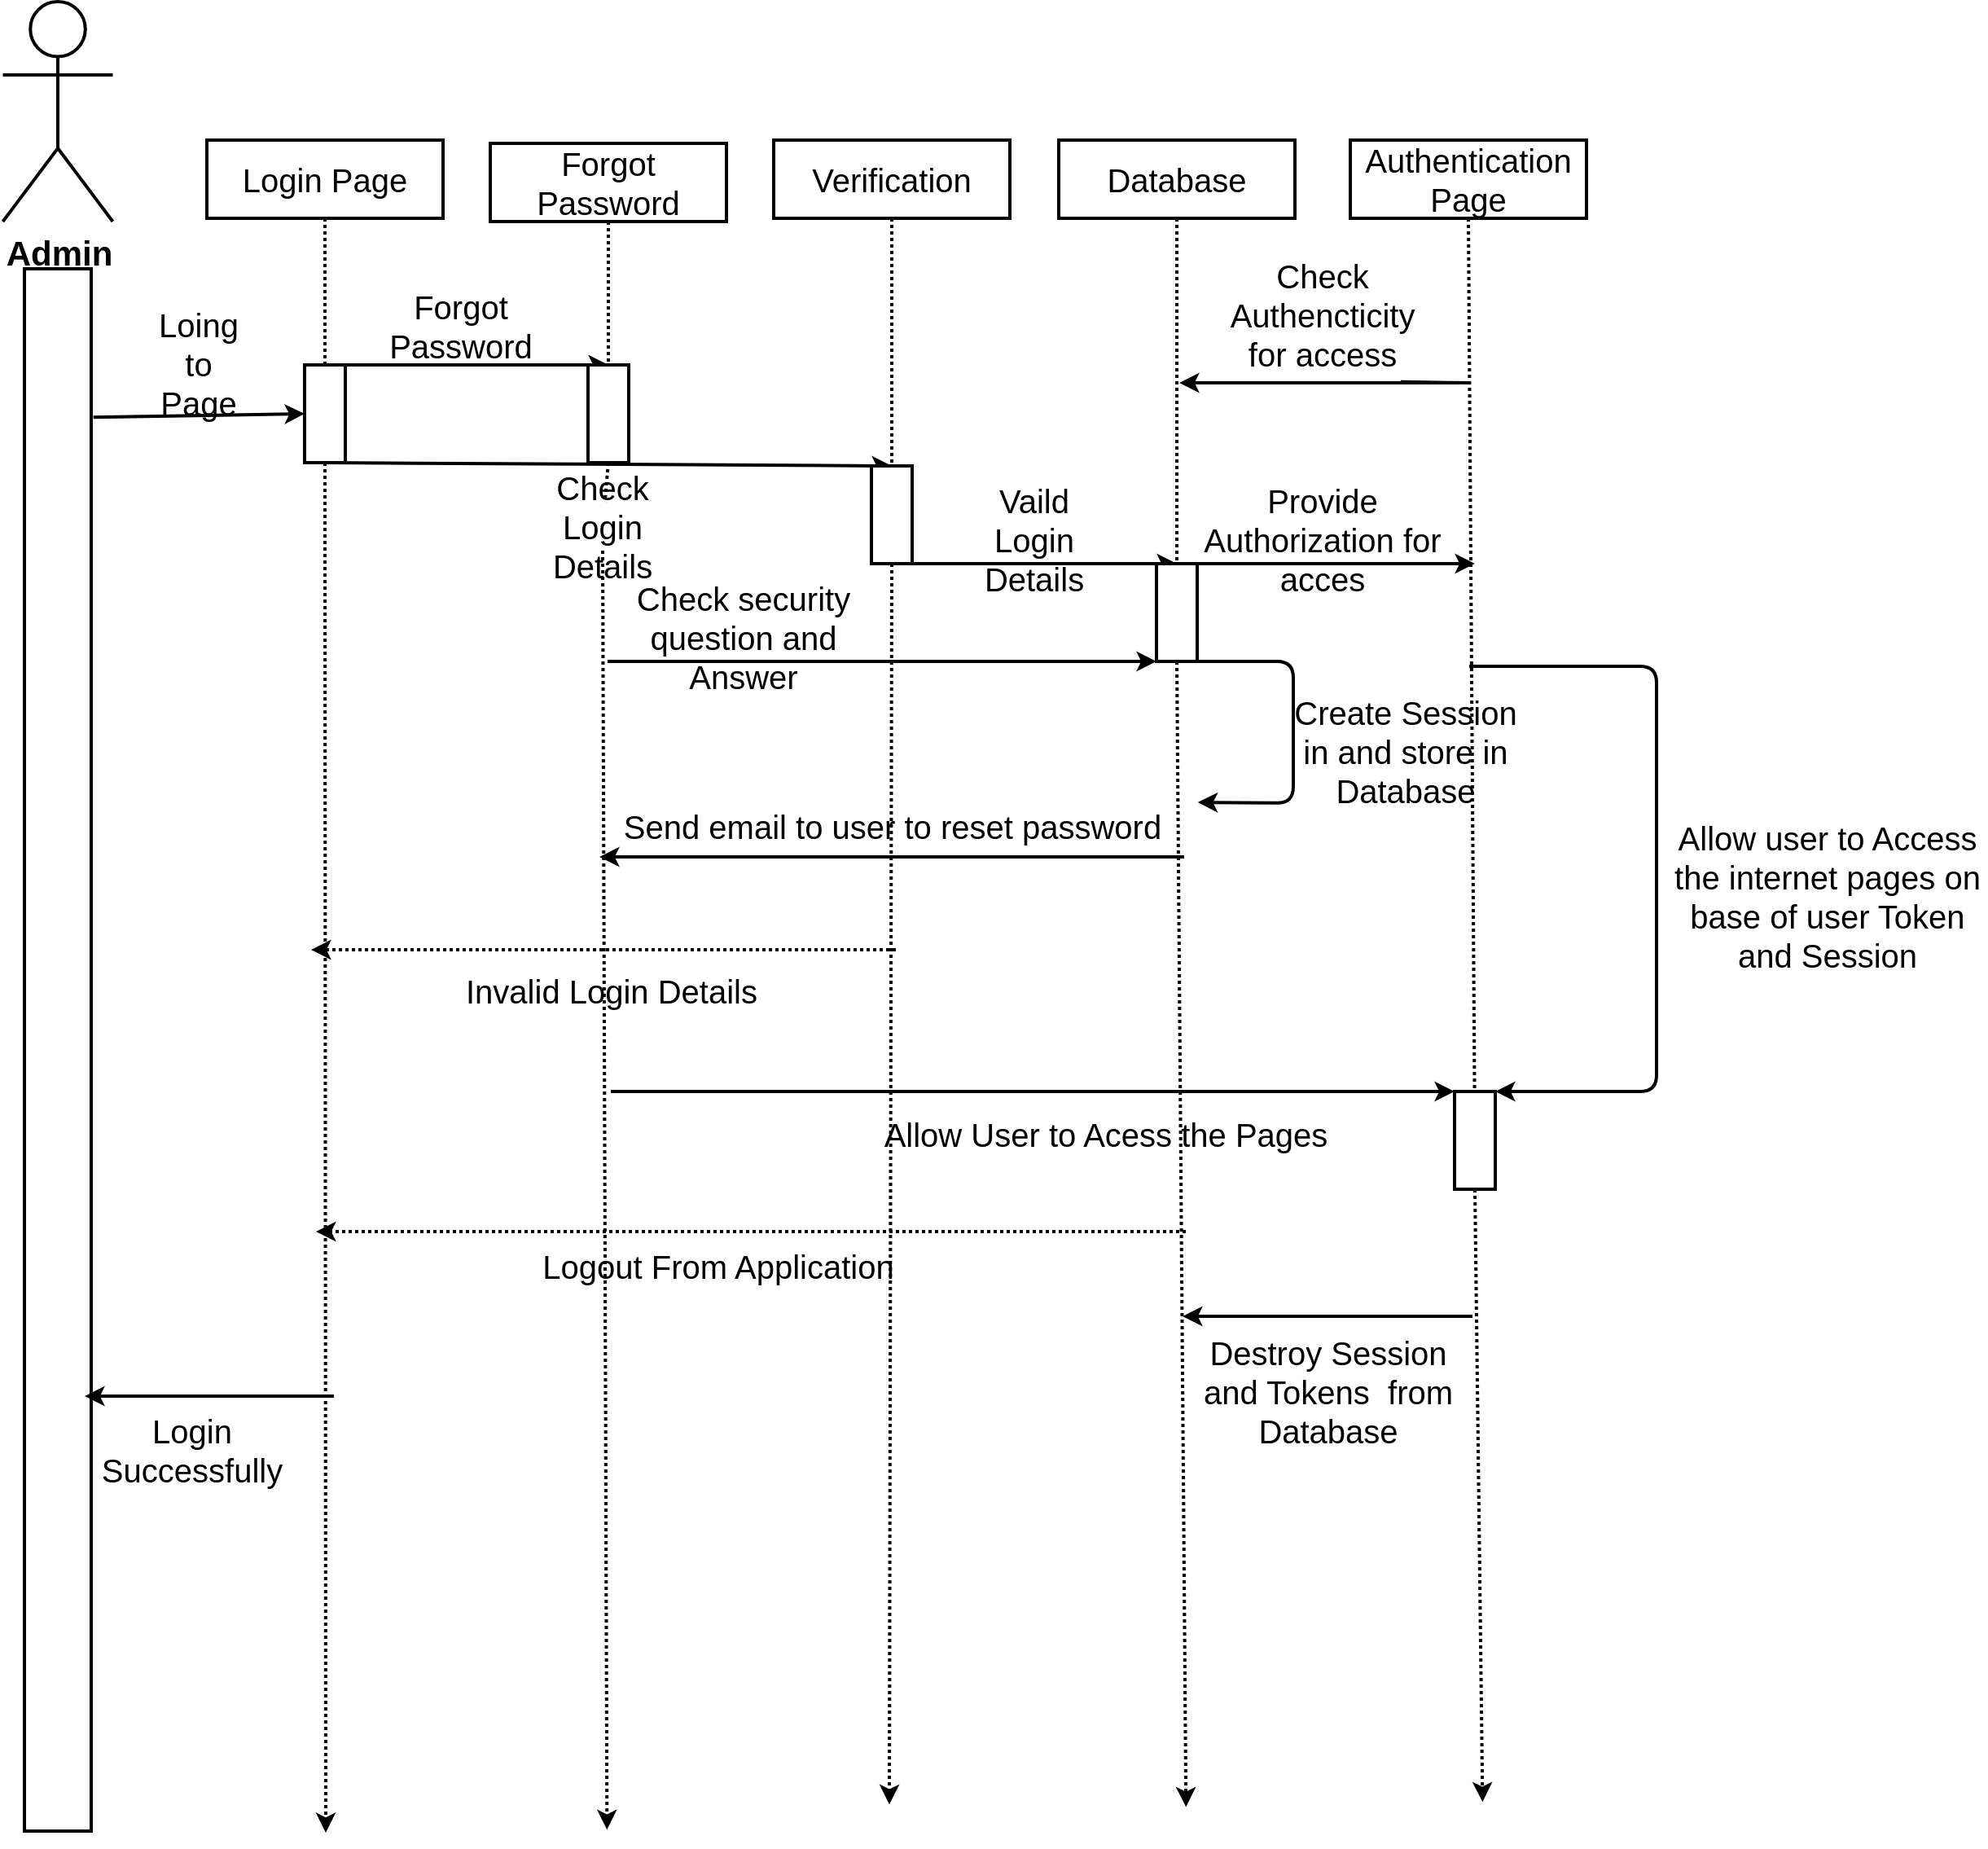 <mxfile>
    <diagram id="6hhBz4K5Bwa4blwoHBgN" name="Page-1">
        <mxGraphModel dx="1551" dy="969" grid="0" gridSize="10" guides="1" tooltips="1" connect="1" arrows="1" fold="1" page="0" pageScale="1" pageWidth="827" pageHeight="1169" background="#ffffff" math="0" shadow="0">
            <root>
                <mxCell id="0"/>
                <mxCell id="1" parent="0"/>
                <mxCell id="9" style="edgeStyle=none;html=1;exitX=0.5;exitY=1;exitDx=0;exitDy=0;strokeColor=#000000;strokeWidth=2;dashed=1;dashPattern=1 1;startArrow=none;" edge="1" parent="1" source="14">
                    <mxGeometry relative="1" as="geometry">
                        <mxPoint x="121" y="1155" as="targetPoint"/>
                    </mxGeometry>
                </mxCell>
                <mxCell id="2" value="&lt;font style=&quot;font-size: 20px;&quot; color=&quot;#000000&quot;&gt;Login Page&lt;/font&gt;" style="rounded=0;whiteSpace=wrap;html=1;fillColor=none;strokeColor=#000000;strokeWidth=2;" vertex="1" parent="1">
                    <mxGeometry x="48" y="116" width="145" height="48" as="geometry"/>
                </mxCell>
                <mxCell id="10" style="edgeStyle=none;html=1;exitX=0.5;exitY=1;exitDx=0;exitDy=0;dashed=1;dashPattern=1 1;strokeColor=#000000;strokeWidth=2;startArrow=none;" edge="1" parent="1" source="46">
                    <mxGeometry relative="1" as="geometry">
                        <mxPoint x="293.667" y="1153.107" as="targetPoint"/>
                    </mxGeometry>
                </mxCell>
                <mxCell id="3" value="&lt;span style=&quot;color: rgb(0, 0, 0); font-size: 20px;&quot;&gt;Forgot Password&lt;/span&gt;" style="rounded=0;whiteSpace=wrap;html=1;fillColor=none;strokeColor=#000000;strokeWidth=2;" vertex="1" parent="1">
                    <mxGeometry x="222" y="118" width="145" height="48" as="geometry"/>
                </mxCell>
                <mxCell id="11" style="edgeStyle=none;html=1;exitX=0.5;exitY=1;exitDx=0;exitDy=0;dashed=1;dashPattern=1 1;strokeColor=#000000;strokeWidth=2;startArrow=none;" edge="1" parent="1" source="20">
                    <mxGeometry relative="1" as="geometry">
                        <mxPoint x="467" y="1137.674" as="targetPoint"/>
                    </mxGeometry>
                </mxCell>
                <mxCell id="4" value="&lt;span style=&quot;color: rgb(0, 0, 0); font-size: 20px;&quot;&gt;Verification&lt;/span&gt;" style="rounded=0;whiteSpace=wrap;html=1;fillColor=none;strokeColor=#000000;strokeWidth=2;" vertex="1" parent="1">
                    <mxGeometry x="396" y="116" width="145" height="48" as="geometry"/>
                </mxCell>
                <mxCell id="12" style="edgeStyle=none;html=1;exitX=0.5;exitY=1;exitDx=0;exitDy=0;dashed=1;dashPattern=1 1;strokeColor=#000000;strokeWidth=2;startArrow=none;" edge="1" parent="1" source="21">
                    <mxGeometry relative="1" as="geometry">
                        <mxPoint x="649.12" y="1139.218" as="targetPoint"/>
                    </mxGeometry>
                </mxCell>
                <mxCell id="5" value="&lt;span style=&quot;color: rgb(0, 0, 0); font-size: 20px;&quot;&gt;Database&lt;/span&gt;" style="rounded=0;whiteSpace=wrap;html=1;fillColor=none;strokeColor=#000000;strokeWidth=2;" vertex="1" parent="1">
                    <mxGeometry x="571" y="116" width="145" height="48" as="geometry"/>
                </mxCell>
                <mxCell id="13" style="edgeStyle=none;html=1;exitX=0.5;exitY=1;exitDx=0;exitDy=0;dashed=1;dashPattern=1 1;strokeColor=#000000;strokeWidth=2;startArrow=none;" edge="1" parent="1" source="22">
                    <mxGeometry relative="1" as="geometry">
                        <mxPoint x="831.219" y="1136.131" as="targetPoint"/>
                    </mxGeometry>
                </mxCell>
                <mxCell id="6" value="&lt;span style=&quot;color: rgb(0, 0, 0); font-size: 20px;&quot;&gt;Authentication Page&lt;/span&gt;" style="rounded=0;whiteSpace=wrap;html=1;fillColor=none;strokeColor=#000000;strokeWidth=2;" vertex="1" parent="1">
                    <mxGeometry x="750" y="116" width="145" height="48" as="geometry"/>
                </mxCell>
                <mxCell id="7" value="" style="rounded=0;whiteSpace=wrap;html=1;strokeColor=#000000;strokeWidth=2;fillColor=default;" vertex="1" parent="1">
                    <mxGeometry x="-64" y="195" width="41" height="959" as="geometry"/>
                </mxCell>
                <mxCell id="8" value="&lt;b&gt;&lt;font color=&quot;#000000&quot; style=&quot;font-size: 21px;&quot;&gt;Admin&lt;/font&gt;&lt;/b&gt;" style="shape=umlActor;verticalLabelPosition=bottom;verticalAlign=top;html=1;outlineConnect=0;strokeColor=#000000;strokeWidth=2;fillColor=default;" vertex="1" parent="1">
                    <mxGeometry x="-77.25" y="31" width="67.5" height="135" as="geometry"/>
                </mxCell>
                <mxCell id="23" value="" style="edgeStyle=none;html=1;exitX=0.5;exitY=1;exitDx=0;exitDy=0;strokeColor=#000000;strokeWidth=2;dashed=1;dashPattern=1 1;endArrow=none;" edge="1" parent="1" source="2" target="14">
                    <mxGeometry relative="1" as="geometry">
                        <mxPoint x="121" y="1155" as="targetPoint"/>
                        <mxPoint x="120.5" y="164" as="sourcePoint"/>
                    </mxGeometry>
                </mxCell>
                <mxCell id="30" style="edgeStyle=none;html=1;exitX=0.5;exitY=0;exitDx=0;exitDy=0;entryX=0.5;entryY=0;entryDx=0;entryDy=0;strokeColor=#000000;strokeWidth=2;" edge="1" parent="1" source="14" target="19">
                    <mxGeometry relative="1" as="geometry"/>
                </mxCell>
                <mxCell id="31" style="edgeStyle=none;html=1;exitX=0.5;exitY=1;exitDx=0;exitDy=0;entryX=0.5;entryY=0;entryDx=0;entryDy=0;strokeColor=#000000;strokeWidth=2;" edge="1" parent="1" source="14" target="20">
                    <mxGeometry relative="1" as="geometry"/>
                </mxCell>
                <mxCell id="14" value="" style="rounded=0;whiteSpace=wrap;html=1;strokeColor=#000000;strokeWidth=2;fillColor=default;" vertex="1" parent="1">
                    <mxGeometry x="108" y="254" width="25" height="60" as="geometry"/>
                </mxCell>
                <mxCell id="24" value="" style="edgeStyle=none;html=1;exitX=0.5;exitY=1;exitDx=0;exitDy=0;dashed=1;dashPattern=1 1;strokeColor=#000000;strokeWidth=2;endArrow=none;" edge="1" parent="1" source="3" target="19">
                    <mxGeometry relative="1" as="geometry">
                        <mxPoint x="293.667" y="1153.107" as="targetPoint"/>
                        <mxPoint x="294.5" y="166" as="sourcePoint"/>
                    </mxGeometry>
                </mxCell>
                <mxCell id="19" value="" style="rounded=0;whiteSpace=wrap;html=1;strokeColor=#000000;strokeWidth=2;fillColor=default;" vertex="1" parent="1">
                    <mxGeometry x="282" y="254" width="25" height="60" as="geometry"/>
                </mxCell>
                <mxCell id="26" value="" style="edgeStyle=none;html=1;exitX=0.5;exitY=1;exitDx=0;exitDy=0;dashed=1;dashPattern=1 1;strokeColor=#000000;strokeWidth=2;endArrow=none;" edge="1" parent="1" source="4" target="20">
                    <mxGeometry relative="1" as="geometry">
                        <mxPoint x="467" y="1137.674" as="targetPoint"/>
                        <mxPoint x="468.5" y="164" as="sourcePoint"/>
                    </mxGeometry>
                </mxCell>
                <mxCell id="32" style="edgeStyle=none;html=1;exitX=0.5;exitY=1;exitDx=0;exitDy=0;entryX=0.5;entryY=0;entryDx=0;entryDy=0;strokeColor=#000000;strokeWidth=2;" edge="1" parent="1" source="20" target="21">
                    <mxGeometry relative="1" as="geometry"/>
                </mxCell>
                <mxCell id="20" value="" style="rounded=0;whiteSpace=wrap;html=1;strokeColor=#000000;strokeWidth=2;fillColor=default;" vertex="1" parent="1">
                    <mxGeometry x="456" y="316" width="25" height="60" as="geometry"/>
                </mxCell>
                <mxCell id="27" value="" style="edgeStyle=none;html=1;exitX=0.5;exitY=1;exitDx=0;exitDy=0;dashed=1;dashPattern=1 1;strokeColor=#000000;strokeWidth=2;endArrow=none;" edge="1" parent="1" source="5" target="21">
                    <mxGeometry relative="1" as="geometry">
                        <mxPoint x="649.12" y="1139.218" as="targetPoint"/>
                        <mxPoint x="643.5" y="164" as="sourcePoint"/>
                    </mxGeometry>
                </mxCell>
                <mxCell id="33" style="edgeStyle=none;html=1;exitX=0.5;exitY=0;exitDx=0;exitDy=0;strokeColor=#000000;strokeWidth=2;" edge="1" parent="1" source="21">
                    <mxGeometry relative="1" as="geometry">
                        <mxPoint x="826.494" y="376" as="targetPoint"/>
                    </mxGeometry>
                </mxCell>
                <mxCell id="37" style="html=1;exitX=1;exitY=1;exitDx=0;exitDy=0;strokeColor=#000000;strokeWidth=2;elbow=vertical;" edge="1" parent="1" source="21">
                    <mxGeometry relative="1" as="geometry">
                        <mxPoint x="656.333" y="522.541" as="targetPoint"/>
                        <Array as="points">
                            <mxPoint x="715" y="436"/>
                            <mxPoint x="715" y="523"/>
                        </Array>
                    </mxGeometry>
                </mxCell>
                <mxCell id="21" value="" style="rounded=0;whiteSpace=wrap;html=1;strokeColor=#000000;strokeWidth=2;fillColor=default;" vertex="1" parent="1">
                    <mxGeometry x="631" y="376" width="25" height="60" as="geometry"/>
                </mxCell>
                <mxCell id="29" value="" style="edgeStyle=none;html=1;exitX=0.5;exitY=1;exitDx=0;exitDy=0;dashed=1;dashPattern=1 1;strokeColor=#000000;strokeWidth=2;endArrow=none;" edge="1" parent="1" source="6" target="22">
                    <mxGeometry relative="1" as="geometry">
                        <mxPoint x="831.219" y="1136.131" as="targetPoint"/>
                        <mxPoint x="822.5" y="164" as="sourcePoint"/>
                    </mxGeometry>
                </mxCell>
                <mxCell id="22" value="" style="rounded=0;whiteSpace=wrap;html=1;strokeColor=#000000;strokeWidth=2;fillColor=default;" vertex="1" parent="1">
                    <mxGeometry x="814" y="700" width="25" height="60" as="geometry"/>
                </mxCell>
                <mxCell id="34" value="" style="endArrow=classic;html=1;strokeColor=#000000;strokeWidth=2;entryX=0;entryY=1;entryDx=0;entryDy=0;" edge="1" parent="1" target="21">
                    <mxGeometry width="50" height="50" relative="1" as="geometry">
                        <mxPoint x="294" y="436" as="sourcePoint"/>
                        <mxPoint x="577" y="754" as="targetPoint"/>
                    </mxGeometry>
                </mxCell>
                <mxCell id="35" value="" style="endArrow=classic;html=1;strokeColor=#000000;strokeWidth=2;entryX=0;entryY=0;entryDx=0;entryDy=0;" edge="1" parent="1" target="22">
                    <mxGeometry width="50" height="50" relative="1" as="geometry">
                        <mxPoint x="296" y="700" as="sourcePoint"/>
                        <mxPoint x="394" y="672" as="targetPoint"/>
                    </mxGeometry>
                </mxCell>
                <mxCell id="36" value="" style="endArrow=classic;html=1;strokeColor=#000000;strokeWidth=2;" edge="1" parent="1">
                    <mxGeometry width="50" height="50" relative="1" as="geometry">
                        <mxPoint x="648" y="556" as="sourcePoint"/>
                        <mxPoint x="289" y="556" as="targetPoint"/>
                    </mxGeometry>
                </mxCell>
                <mxCell id="38" style="html=1;exitX=1;exitY=1;exitDx=0;exitDy=0;strokeColor=#000000;strokeWidth=2;elbow=vertical;entryX=1;entryY=0;entryDx=0;entryDy=0;" edge="1" parent="1" target="22">
                    <mxGeometry relative="1" as="geometry">
                        <mxPoint x="823" y="572" as="targetPoint"/>
                        <mxPoint x="823" y="439.0" as="sourcePoint"/>
                        <Array as="points">
                            <mxPoint x="938" y="439"/>
                            <mxPoint x="938" y="700"/>
                        </Array>
                    </mxGeometry>
                </mxCell>
                <mxCell id="39" value="" style="endArrow=classic;html=1;strokeColor=#000000;strokeWidth=2;elbow=vertical;" edge="1" parent="1">
                    <mxGeometry width="50" height="50" relative="1" as="geometry">
                        <mxPoint x="126" y="887" as="sourcePoint"/>
                        <mxPoint x="-27" y="887" as="targetPoint"/>
                    </mxGeometry>
                </mxCell>
                <mxCell id="40" value="" style="endArrow=classic;html=1;strokeColor=#000000;strokeWidth=2;elbow=vertical;" edge="1" parent="1">
                    <mxGeometry width="50" height="50" relative="1" as="geometry">
                        <mxPoint x="825" y="838" as="sourcePoint"/>
                        <mxPoint x="647" y="838" as="targetPoint"/>
                    </mxGeometry>
                </mxCell>
                <mxCell id="41" value="" style="endArrow=classic;html=1;strokeColor=#000000;strokeWidth=2;elbow=vertical;startArrow=none;" edge="1" parent="1">
                    <mxGeometry width="50" height="50" relative="1" as="geometry">
                        <mxPoint x="817" y="265" as="sourcePoint"/>
                        <mxPoint x="645" y="265" as="targetPoint"/>
                    </mxGeometry>
                </mxCell>
                <mxCell id="42" value="" style="endArrow=classic;html=1;strokeColor=#000000;strokeWidth=2;dashed=1;dashPattern=1 1;" edge="1" parent="1">
                    <mxGeometry width="50" height="50" relative="1" as="geometry">
                        <mxPoint x="471" y="613" as="sourcePoint"/>
                        <mxPoint x="112" y="613" as="targetPoint"/>
                    </mxGeometry>
                </mxCell>
                <mxCell id="43" value="" style="endArrow=classic;html=1;strokeColor=#000000;strokeWidth=2;dashed=1;dashPattern=1 1;" edge="1" parent="1">
                    <mxGeometry width="50" height="50" relative="1" as="geometry">
                        <mxPoint x="649" y="786" as="sourcePoint"/>
                        <mxPoint x="115" y="786" as="targetPoint"/>
                    </mxGeometry>
                </mxCell>
                <mxCell id="44" value="" style="endArrow=classic;html=1;strokeColor=#000000;strokeWidth=2;elbow=vertical;entryX=0;entryY=0.5;entryDx=0;entryDy=0;exitX=1.033;exitY=0.095;exitDx=0;exitDy=0;exitPerimeter=0;" edge="1" parent="1" source="7" target="14">
                    <mxGeometry width="50" height="50" relative="1" as="geometry">
                        <mxPoint x="4" y="339" as="sourcePoint"/>
                        <mxPoint x="54" y="289" as="targetPoint"/>
                    </mxGeometry>
                </mxCell>
                <mxCell id="45" value="Loing to Page" style="text;html=1;strokeColor=none;fillColor=none;align=center;verticalAlign=middle;whiteSpace=wrap;rounded=0;strokeWidth=2;fontSize=20;fontColor=#000000;" vertex="1" parent="1">
                    <mxGeometry x="13" y="238" width="60" height="30" as="geometry"/>
                </mxCell>
                <mxCell id="47" value="" style="edgeStyle=none;html=1;exitX=0.5;exitY=1;exitDx=0;exitDy=0;dashed=1;dashPattern=1 1;strokeColor=#000000;strokeWidth=2;startArrow=none;endArrow=none;" edge="1" parent="1" source="19" target="46">
                    <mxGeometry relative="1" as="geometry">
                        <mxPoint x="293.667" y="1153.107" as="targetPoint"/>
                        <mxPoint x="294.5" y="314" as="sourcePoint"/>
                    </mxGeometry>
                </mxCell>
                <mxCell id="46" value="Check Login Details" style="text;html=1;strokeColor=none;fillColor=none;align=center;verticalAlign=middle;whiteSpace=wrap;rounded=0;strokeWidth=2;fontSize=20;fontColor=#000000;" vertex="1" parent="1">
                    <mxGeometry x="261" y="338" width="60" height="30" as="geometry"/>
                </mxCell>
                <mxCell id="48" value="Forgot Password" style="text;html=1;strokeColor=none;fillColor=none;align=center;verticalAlign=middle;whiteSpace=wrap;rounded=0;strokeWidth=2;fontSize=20;fontColor=#000000;" vertex="1" parent="1">
                    <mxGeometry x="174" y="215" width="60" height="30" as="geometry"/>
                </mxCell>
                <mxCell id="50" value="" style="endArrow=none;html=1;strokeColor=#000000;strokeWidth=2;elbow=vertical;" edge="1" parent="1">
                    <mxGeometry width="50" height="50" relative="1" as="geometry">
                        <mxPoint x="823" y="265" as="sourcePoint"/>
                        <mxPoint x="781" y="264.417" as="targetPoint"/>
                    </mxGeometry>
                </mxCell>
                <mxCell id="52" value="Create Session in and store in Database" style="text;html=1;strokeColor=none;fillColor=none;align=center;verticalAlign=middle;whiteSpace=wrap;rounded=0;strokeWidth=2;fontSize=20;fontColor=#000000;" vertex="1" parent="1">
                    <mxGeometry x="710" y="476" width="148" height="30" as="geometry"/>
                </mxCell>
                <mxCell id="53" value="Allow user to Access the internet pages on base of user Token and Session" style="text;html=1;strokeColor=none;fillColor=none;align=center;verticalAlign=middle;whiteSpace=wrap;rounded=0;strokeWidth=2;fontSize=20;fontColor=#000000;" vertex="1" parent="1">
                    <mxGeometry x="946" y="565" width="194" height="30" as="geometry"/>
                </mxCell>
                <mxCell id="55" value="Vaild Login Details" style="text;html=1;strokeColor=none;fillColor=none;align=center;verticalAlign=middle;whiteSpace=wrap;rounded=0;strokeWidth=2;fontSize=20;fontColor=#000000;" vertex="1" parent="1">
                    <mxGeometry x="526" y="346" width="60" height="30" as="geometry"/>
                </mxCell>
                <mxCell id="56" value="Provide Authorization for acces" style="text;html=1;strokeColor=none;fillColor=none;align=center;verticalAlign=middle;whiteSpace=wrap;rounded=0;strokeWidth=2;fontSize=20;fontColor=#000000;" vertex="1" parent="1">
                    <mxGeometry x="652" y="346" width="162" height="30" as="geometry"/>
                </mxCell>
                <mxCell id="58" value="Send email to user to reset password" style="text;html=1;strokeColor=none;fillColor=none;align=center;verticalAlign=middle;whiteSpace=wrap;rounded=0;strokeWidth=2;fontSize=20;fontColor=#000000;" vertex="1" parent="1">
                    <mxGeometry x="272.5" y="522" width="392" height="30" as="geometry"/>
                </mxCell>
                <mxCell id="59" value="Check security question and Answer" style="text;html=1;strokeColor=none;fillColor=none;align=center;verticalAlign=middle;whiteSpace=wrap;rounded=0;strokeWidth=2;fontSize=20;fontColor=#000000;" vertex="1" parent="1">
                    <mxGeometry x="296" y="406" width="163" height="30" as="geometry"/>
                </mxCell>
                <mxCell id="60" value="Invalid Login Details" style="text;html=1;strokeColor=none;fillColor=none;align=center;verticalAlign=middle;whiteSpace=wrap;rounded=0;strokeWidth=2;fontSize=20;fontColor=#000000;" vertex="1" parent="1">
                    <mxGeometry x="193" y="623" width="207" height="30" as="geometry"/>
                </mxCell>
                <mxCell id="61" value="Logout From Application" style="text;html=1;strokeColor=none;fillColor=none;align=center;verticalAlign=middle;whiteSpace=wrap;rounded=0;strokeWidth=2;fontSize=20;fontColor=#000000;" vertex="1" parent="1">
                    <mxGeometry x="222" y="792" width="280" height="30" as="geometry"/>
                </mxCell>
                <mxCell id="62" value="Allow User to Acess the Pages" style="text;html=1;strokeColor=none;fillColor=none;align=center;verticalAlign=middle;whiteSpace=wrap;rounded=0;strokeWidth=2;fontSize=20;fontColor=#000000;" vertex="1" parent="1">
                    <mxGeometry x="440" y="711" width="320" height="30" as="geometry"/>
                </mxCell>
                <mxCell id="63" value="Login Successfully" style="text;html=1;strokeColor=none;fillColor=none;align=center;verticalAlign=middle;whiteSpace=wrap;rounded=0;strokeWidth=2;fontSize=20;fontColor=#000000;" vertex="1" parent="1">
                    <mxGeometry x="9" y="905" width="60" height="30" as="geometry"/>
                </mxCell>
                <mxCell id="64" value="Destroy Session and Tokens&amp;nbsp; from Database" style="text;html=1;strokeColor=none;fillColor=none;align=center;verticalAlign=middle;whiteSpace=wrap;rounded=0;strokeWidth=2;fontSize=20;fontColor=#000000;" vertex="1" parent="1">
                    <mxGeometry x="656" y="869" width="161" height="30" as="geometry"/>
                </mxCell>
                <mxCell id="67" value="Check Authencticity for access" style="text;html=1;strokeColor=none;fillColor=none;align=center;verticalAlign=middle;whiteSpace=wrap;rounded=0;strokeWidth=2;fontSize=20;fontColor=#000000;" vertex="1" parent="1">
                    <mxGeometry x="703" y="208" width="60" height="30" as="geometry"/>
                </mxCell>
            </root>
        </mxGraphModel>
    </diagram>
</mxfile>